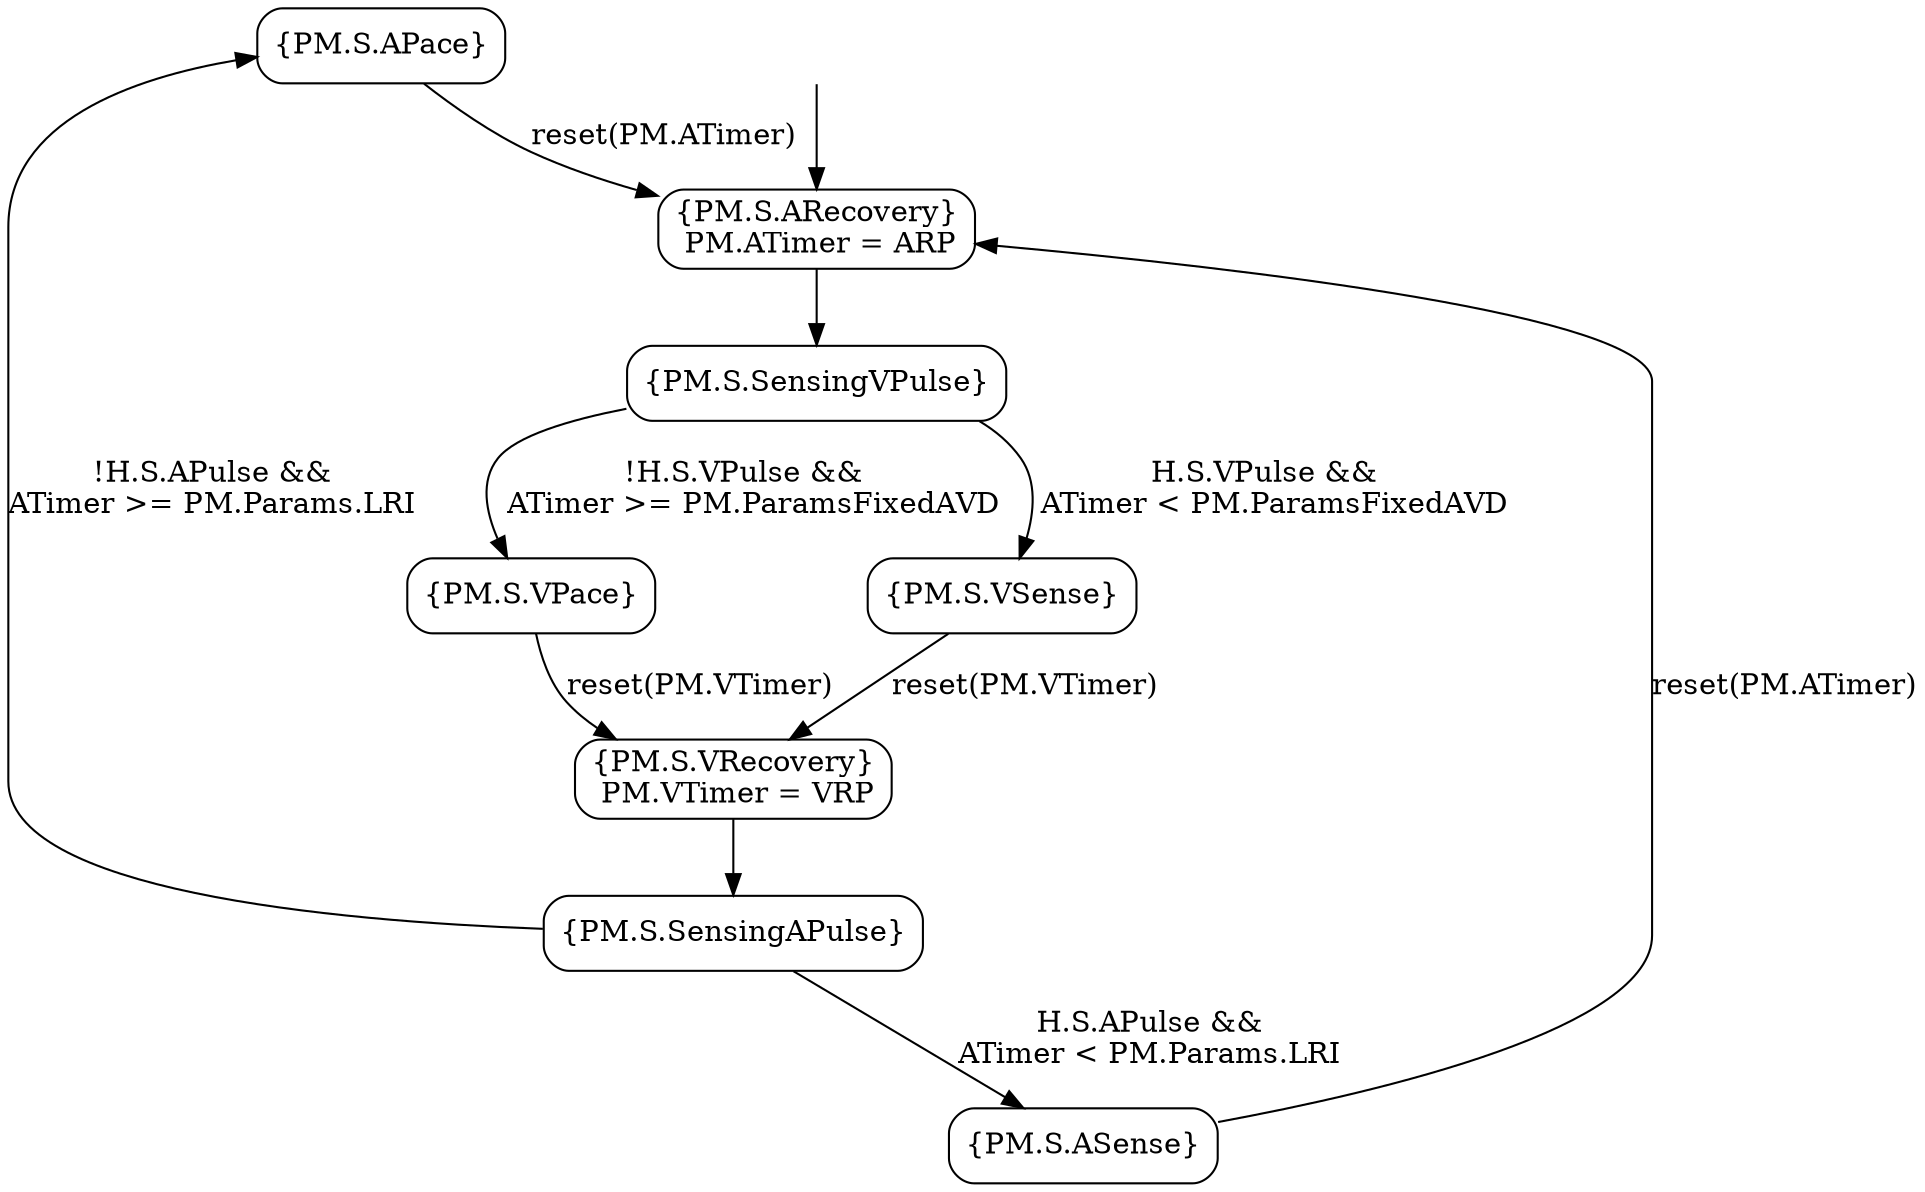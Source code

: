 digraph{
  splines=true;
  sep="+25,25";
overlap=scalexy;
nodesep=0.6;
	node [style=rounded shape=box];

1 [label="{PM.S.APace}"];
2 [label="{PM.S.ARecovery}\n PM.ATimer = ARP"];
4 [label="{PM.S.ASense}"]
5 [label="{PM.S.SensingVPulse}"];
6 [label="{PM.S.VSense}"]
7 [label="{PM.S.VPace}"]
8 [label="{PM.S.VRecovery}\n PM.VTimer = VRP"]
9 [label="{PM.S.SensingAPulse}"];

 hidden [style=invis];

  hidden -> 2;

  1->2 [label="reset(PM.ATimer)"];
  2->5;
  4->2 [label="reset(PM.ATimer)"];
  5->6 [label="H.S.VPulse && \n ATimer < PM.ParamsFixedAVD"];
  5->7 [label="!H.S.VPulse && \n ATimer >= PM.ParamsFixedAVD"];
  6->8 [label="reset(PM.VTimer)"];
  7->8 [label="reset(PM.VTimer)"];
  8 -> 9;
  9 -> 1 [label="!H.S.APulse &&\nATimer >= PM.Params.LRI"];
  9 -> 4 [label="H.S.APulse &&\nATimer < PM.Params.LRI"];
}
